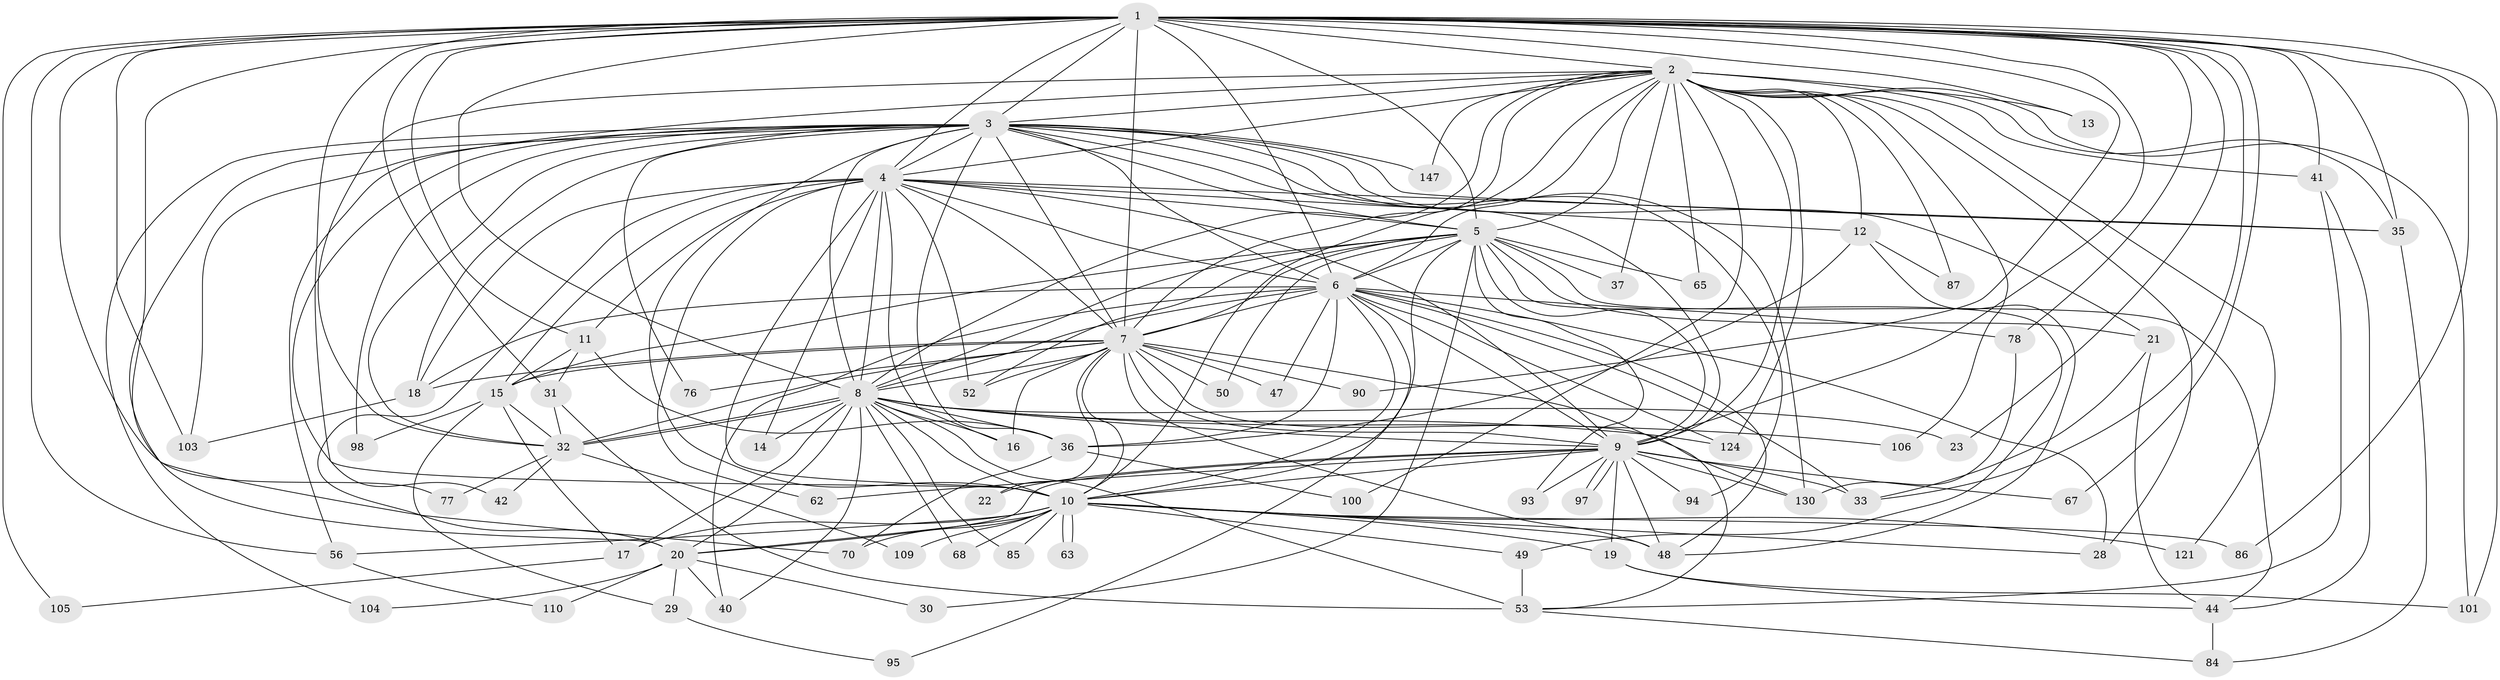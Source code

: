 // original degree distribution, {30: 0.006711409395973154, 26: 0.013422818791946308, 27: 0.006711409395973154, 28: 0.013422818791946308, 22: 0.020134228187919462, 20: 0.006711409395973154, 5: 0.0738255033557047, 2: 0.5302013422818792, 6: 0.013422818791946308, 3: 0.19463087248322147, 7: 0.013422818791946308, 4: 0.10067114093959731, 9: 0.006711409395973154}
// Generated by graph-tools (version 1.1) at 2025/14/03/09/25 04:14:15]
// undirected, 74 vertices, 213 edges
graph export_dot {
graph [start="1"]
  node [color=gray90,style=filled];
  1;
  2;
  3;
  4 [super="+122+134"];
  5;
  6 [super="+24"];
  7;
  8 [super="+57+46+81+113+55+39"];
  9 [super="+61"];
  10 [super="+59+45+66+38+102+69+92+79+119+120+108"];
  11;
  12;
  13;
  14;
  15 [super="+107+27+25"];
  16;
  17 [super="+88"];
  18 [super="+43+72"];
  19;
  20 [super="+51+26"];
  21;
  22;
  23;
  28 [super="+132"];
  29;
  30;
  31;
  32 [super="+138+34"];
  33 [super="+149+91"];
  35 [super="+71"];
  36 [super="+114+75"];
  37 [super="+141"];
  40 [super="+73"];
  41 [super="+133+89"];
  42;
  44 [super="+142"];
  47;
  48 [super="+112"];
  49;
  50;
  52 [super="+83"];
  53 [super="+82"];
  56 [super="+96"];
  62;
  63;
  65;
  67;
  68;
  70 [super="+99"];
  76;
  77;
  78;
  84 [super="+118"];
  85;
  86;
  87;
  90;
  93;
  94;
  95;
  97;
  98;
  100;
  101 [super="+143"];
  103 [super="+148"];
  104;
  105;
  106;
  109;
  110;
  121;
  124 [super="+146"];
  130 [super="+135+137"];
  147;
  1 -- 2;
  1 -- 3;
  1 -- 4;
  1 -- 5;
  1 -- 6;
  1 -- 7;
  1 -- 8 [weight=2];
  1 -- 9;
  1 -- 10 [weight=4];
  1 -- 11;
  1 -- 13;
  1 -- 23;
  1 -- 31;
  1 -- 33;
  1 -- 35;
  1 -- 41;
  1 -- 56;
  1 -- 67;
  1 -- 70;
  1 -- 77;
  1 -- 78;
  1 -- 86;
  1 -- 90;
  1 -- 101;
  1 -- 103;
  1 -- 105;
  2 -- 3;
  2 -- 4;
  2 -- 5;
  2 -- 6;
  2 -- 7;
  2 -- 8;
  2 -- 9;
  2 -- 10 [weight=2];
  2 -- 12;
  2 -- 13;
  2 -- 28;
  2 -- 37;
  2 -- 41;
  2 -- 56;
  2 -- 65;
  2 -- 87;
  2 -- 100;
  2 -- 106;
  2 -- 121;
  2 -- 124;
  2 -- 147;
  2 -- 35;
  2 -- 101;
  2 -- 32;
  3 -- 4;
  3 -- 5;
  3 -- 6 [weight=2];
  3 -- 7;
  3 -- 8;
  3 -- 9 [weight=2];
  3 -- 10 [weight=2];
  3 -- 18;
  3 -- 20 [weight=2];
  3 -- 21;
  3 -- 35;
  3 -- 42;
  3 -- 76;
  3 -- 94;
  3 -- 98;
  3 -- 104;
  3 -- 147;
  3 -- 130;
  3 -- 103;
  3 -- 32;
  3 -- 36;
  4 -- 5 [weight=2];
  4 -- 6;
  4 -- 7;
  4 -- 8 [weight=4];
  4 -- 9 [weight=2];
  4 -- 10 [weight=3];
  4 -- 11;
  4 -- 12;
  4 -- 14;
  4 -- 15 [weight=2];
  4 -- 16;
  4 -- 18;
  4 -- 20 [weight=2];
  4 -- 52;
  4 -- 62;
  4 -- 35;
  5 -- 6;
  5 -- 7;
  5 -- 8;
  5 -- 9;
  5 -- 10 [weight=2];
  5 -- 21;
  5 -- 30;
  5 -- 37 [weight=2];
  5 -- 44;
  5 -- 49;
  5 -- 50;
  5 -- 65;
  5 -- 93;
  5 -- 15;
  5 -- 52;
  6 -- 7;
  6 -- 8;
  6 -- 9;
  6 -- 10 [weight=2];
  6 -- 28;
  6 -- 33 [weight=2];
  6 -- 36;
  6 -- 47;
  6 -- 48;
  6 -- 78;
  6 -- 95;
  6 -- 124;
  6 -- 40;
  6 -- 18;
  7 -- 8;
  7 -- 9;
  7 -- 10;
  7 -- 15;
  7 -- 16;
  7 -- 22;
  7 -- 47;
  7 -- 50;
  7 -- 52;
  7 -- 53;
  7 -- 76;
  7 -- 90;
  7 -- 130;
  7 -- 32;
  7 -- 18;
  7 -- 48;
  8 -- 9;
  8 -- 10 [weight=2];
  8 -- 14;
  8 -- 17 [weight=2];
  8 -- 23;
  8 -- 32 [weight=2];
  8 -- 32;
  8 -- 40;
  8 -- 68;
  8 -- 85;
  8 -- 124;
  8 -- 106;
  8 -- 20 [weight=2];
  8 -- 16;
  8 -- 53 [weight=2];
  8 -- 36;
  9 -- 10 [weight=2];
  9 -- 19;
  9 -- 22;
  9 -- 62;
  9 -- 67;
  9 -- 93;
  9 -- 97;
  9 -- 97;
  9 -- 130;
  9 -- 33;
  9 -- 48 [weight=2];
  9 -- 20;
  9 -- 94;
  10 -- 17 [weight=4];
  10 -- 19;
  10 -- 49;
  10 -- 63;
  10 -- 63;
  10 -- 70;
  10 -- 121;
  10 -- 28;
  10 -- 68;
  10 -- 56 [weight=2];
  10 -- 86;
  10 -- 48;
  10 -- 109;
  10 -- 85;
  10 -- 20 [weight=2];
  11 -- 31;
  11 -- 36;
  11 -- 15;
  12 -- 36;
  12 -- 48;
  12 -- 87;
  15 -- 98;
  15 -- 17;
  15 -- 32;
  15 -- 29;
  17 -- 105;
  18 -- 103;
  19 -- 44;
  19 -- 101;
  20 -- 30;
  20 -- 110;
  20 -- 104;
  20 -- 29;
  20 -- 40;
  21 -- 33;
  21 -- 44;
  29 -- 95;
  31 -- 53;
  31 -- 32;
  32 -- 109;
  32 -- 42;
  32 -- 77;
  35 -- 84;
  36 -- 100;
  36 -- 70;
  41 -- 44;
  41 -- 53;
  44 -- 84;
  49 -- 53;
  53 -- 84;
  56 -- 110;
  78 -- 130;
}
